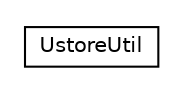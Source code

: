 #!/usr/local/bin/dot
#
# Class diagram 
# Generated by UMLGraph version R5_6-24-gf6e263 (http://www.umlgraph.org/)
#

digraph G {
	edge [fontname="Helvetica",fontsize=10,labelfontname="Helvetica",labelfontsize=10];
	node [fontname="Helvetica",fontsize=10,shape=plaintext];
	nodesep=0.25;
	ranksep=0.5;
	// org.universAAL.tools.ucc.client.util.UstoreUtil
	c1534285 [label=<<table title="org.universAAL.tools.ucc.client.util.UstoreUtil" border="0" cellborder="1" cellspacing="0" cellpadding="2" port="p" href="./UstoreUtil.html">
		<tr><td><table border="0" cellspacing="0" cellpadding="1">
<tr><td align="center" balign="center"> UstoreUtil </td></tr>
		</table></td></tr>
		</table>>, URL="./UstoreUtil.html", fontname="Helvetica", fontcolor="black", fontsize=10.0];
}

